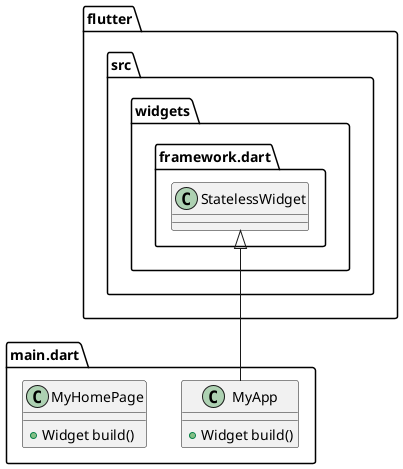 @startuml
set namespaceSeparator ::

class "main.dart::MyApp" {
  +Widget build()
}

"flutter::src::widgets::framework.dart::StatelessWidget" <|-- "main.dart::MyApp"

class "main.dart::MyHomePage" {
  +Widget build()
}
@enduml